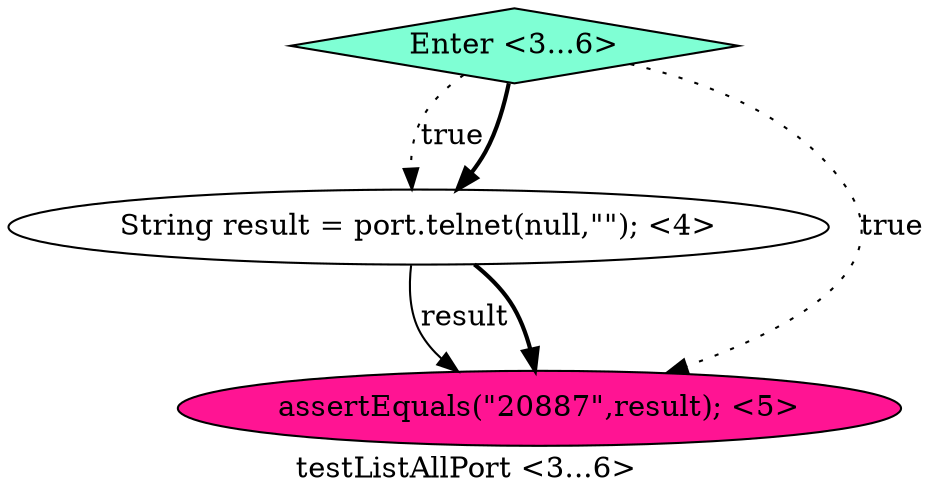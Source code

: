 digraph PDG {
label = "testListAllPort <3...6>";
0.0 [style = filled, label = "String result = port.telnet(null,\"\"); <4>", fillcolor = white, shape = ellipse];
0.2 [style = filled, label = "Enter <3...6>", fillcolor = aquamarine, shape = diamond];
0.1 [style = filled, label = "assertEquals(\"20887\",result); <5>", fillcolor = deeppink, shape = ellipse];
0.0 -> 0.1 [style = solid, label="result"];
0.0 -> 0.1 [style = bold, label=""];
0.2 -> 0.0 [style = dotted, label="true"];
0.2 -> 0.0 [style = bold, label=""];
0.2 -> 0.1 [style = dotted, label="true"];
}
